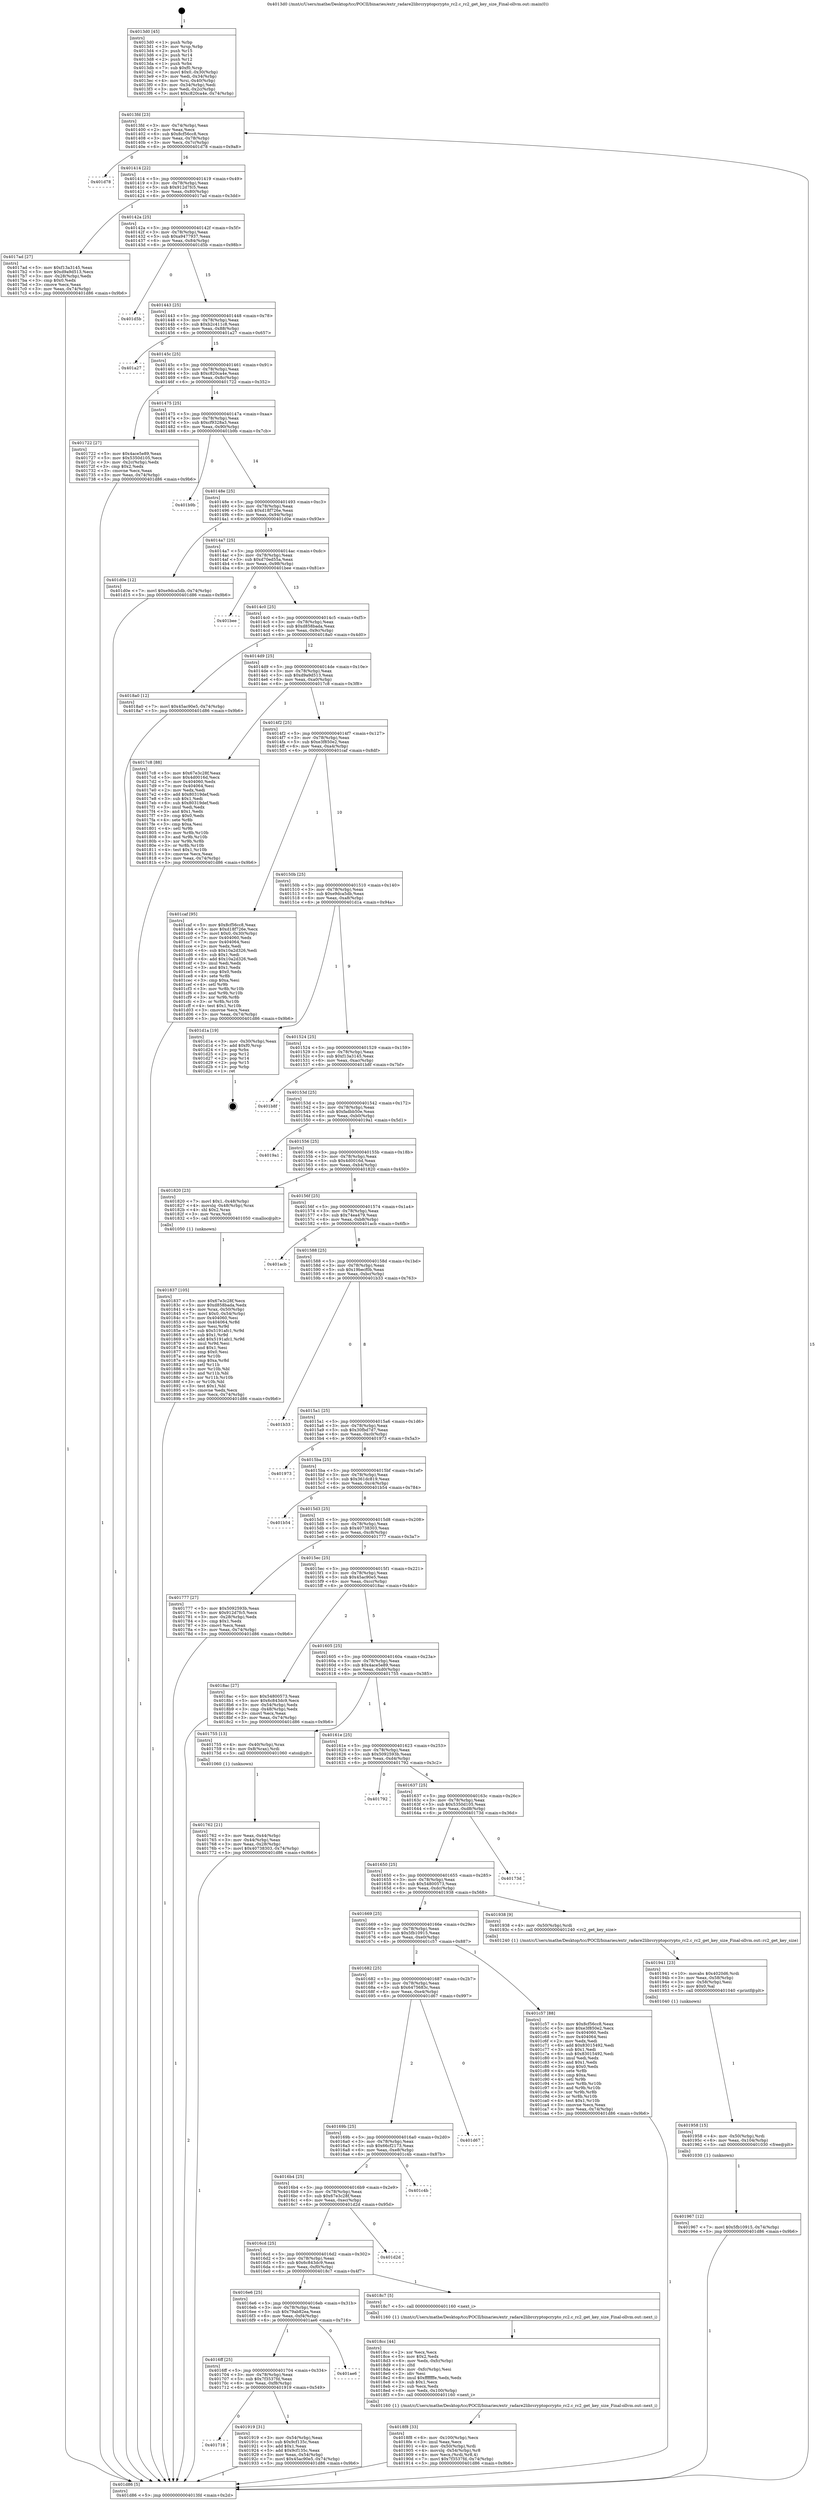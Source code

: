 digraph "0x4013d0" {
  label = "0x4013d0 (/mnt/c/Users/mathe/Desktop/tcc/POCII/binaries/extr_radare2librcryptopcrypto_rc2.c_rc2_get_key_size_Final-ollvm.out::main(0))"
  labelloc = "t"
  node[shape=record]

  Entry [label="",width=0.3,height=0.3,shape=circle,fillcolor=black,style=filled]
  "0x4013fd" [label="{
     0x4013fd [23]\l
     | [instrs]\l
     &nbsp;&nbsp;0x4013fd \<+3\>: mov -0x74(%rbp),%eax\l
     &nbsp;&nbsp;0x401400 \<+2\>: mov %eax,%ecx\l
     &nbsp;&nbsp;0x401402 \<+6\>: sub $0x8cf56cc8,%ecx\l
     &nbsp;&nbsp;0x401408 \<+3\>: mov %eax,-0x78(%rbp)\l
     &nbsp;&nbsp;0x40140b \<+3\>: mov %ecx,-0x7c(%rbp)\l
     &nbsp;&nbsp;0x40140e \<+6\>: je 0000000000401d78 \<main+0x9a8\>\l
  }"]
  "0x401d78" [label="{
     0x401d78\l
  }", style=dashed]
  "0x401414" [label="{
     0x401414 [22]\l
     | [instrs]\l
     &nbsp;&nbsp;0x401414 \<+5\>: jmp 0000000000401419 \<main+0x49\>\l
     &nbsp;&nbsp;0x401419 \<+3\>: mov -0x78(%rbp),%eax\l
     &nbsp;&nbsp;0x40141c \<+5\>: sub $0x912d7fc5,%eax\l
     &nbsp;&nbsp;0x401421 \<+3\>: mov %eax,-0x80(%rbp)\l
     &nbsp;&nbsp;0x401424 \<+6\>: je 00000000004017ad \<main+0x3dd\>\l
  }"]
  Exit [label="",width=0.3,height=0.3,shape=circle,fillcolor=black,style=filled,peripheries=2]
  "0x4017ad" [label="{
     0x4017ad [27]\l
     | [instrs]\l
     &nbsp;&nbsp;0x4017ad \<+5\>: mov $0xf13a3145,%eax\l
     &nbsp;&nbsp;0x4017b2 \<+5\>: mov $0xd9a9d513,%ecx\l
     &nbsp;&nbsp;0x4017b7 \<+3\>: mov -0x28(%rbp),%edx\l
     &nbsp;&nbsp;0x4017ba \<+3\>: cmp $0x0,%edx\l
     &nbsp;&nbsp;0x4017bd \<+3\>: cmove %ecx,%eax\l
     &nbsp;&nbsp;0x4017c0 \<+3\>: mov %eax,-0x74(%rbp)\l
     &nbsp;&nbsp;0x4017c3 \<+5\>: jmp 0000000000401d86 \<main+0x9b6\>\l
  }"]
  "0x40142a" [label="{
     0x40142a [25]\l
     | [instrs]\l
     &nbsp;&nbsp;0x40142a \<+5\>: jmp 000000000040142f \<main+0x5f\>\l
     &nbsp;&nbsp;0x40142f \<+3\>: mov -0x78(%rbp),%eax\l
     &nbsp;&nbsp;0x401432 \<+5\>: sub $0xa9477937,%eax\l
     &nbsp;&nbsp;0x401437 \<+6\>: mov %eax,-0x84(%rbp)\l
     &nbsp;&nbsp;0x40143d \<+6\>: je 0000000000401d5b \<main+0x98b\>\l
  }"]
  "0x401967" [label="{
     0x401967 [12]\l
     | [instrs]\l
     &nbsp;&nbsp;0x401967 \<+7\>: movl $0x5fb10915,-0x74(%rbp)\l
     &nbsp;&nbsp;0x40196e \<+5\>: jmp 0000000000401d86 \<main+0x9b6\>\l
  }"]
  "0x401d5b" [label="{
     0x401d5b\l
  }", style=dashed]
  "0x401443" [label="{
     0x401443 [25]\l
     | [instrs]\l
     &nbsp;&nbsp;0x401443 \<+5\>: jmp 0000000000401448 \<main+0x78\>\l
     &nbsp;&nbsp;0x401448 \<+3\>: mov -0x78(%rbp),%eax\l
     &nbsp;&nbsp;0x40144b \<+5\>: sub $0xb2c411c8,%eax\l
     &nbsp;&nbsp;0x401450 \<+6\>: mov %eax,-0x88(%rbp)\l
     &nbsp;&nbsp;0x401456 \<+6\>: je 0000000000401a27 \<main+0x657\>\l
  }"]
  "0x401958" [label="{
     0x401958 [15]\l
     | [instrs]\l
     &nbsp;&nbsp;0x401958 \<+4\>: mov -0x50(%rbp),%rdi\l
     &nbsp;&nbsp;0x40195c \<+6\>: mov %eax,-0x104(%rbp)\l
     &nbsp;&nbsp;0x401962 \<+5\>: call 0000000000401030 \<free@plt\>\l
     | [calls]\l
     &nbsp;&nbsp;0x401030 \{1\} (unknown)\l
  }"]
  "0x401a27" [label="{
     0x401a27\l
  }", style=dashed]
  "0x40145c" [label="{
     0x40145c [25]\l
     | [instrs]\l
     &nbsp;&nbsp;0x40145c \<+5\>: jmp 0000000000401461 \<main+0x91\>\l
     &nbsp;&nbsp;0x401461 \<+3\>: mov -0x78(%rbp),%eax\l
     &nbsp;&nbsp;0x401464 \<+5\>: sub $0xc820ca4e,%eax\l
     &nbsp;&nbsp;0x401469 \<+6\>: mov %eax,-0x8c(%rbp)\l
     &nbsp;&nbsp;0x40146f \<+6\>: je 0000000000401722 \<main+0x352\>\l
  }"]
  "0x401941" [label="{
     0x401941 [23]\l
     | [instrs]\l
     &nbsp;&nbsp;0x401941 \<+10\>: movabs $0x4020d6,%rdi\l
     &nbsp;&nbsp;0x40194b \<+3\>: mov %eax,-0x58(%rbp)\l
     &nbsp;&nbsp;0x40194e \<+3\>: mov -0x58(%rbp),%esi\l
     &nbsp;&nbsp;0x401951 \<+2\>: mov $0x0,%al\l
     &nbsp;&nbsp;0x401953 \<+5\>: call 0000000000401040 \<printf@plt\>\l
     | [calls]\l
     &nbsp;&nbsp;0x401040 \{1\} (unknown)\l
  }"]
  "0x401722" [label="{
     0x401722 [27]\l
     | [instrs]\l
     &nbsp;&nbsp;0x401722 \<+5\>: mov $0x4ace5e89,%eax\l
     &nbsp;&nbsp;0x401727 \<+5\>: mov $0x5350d105,%ecx\l
     &nbsp;&nbsp;0x40172c \<+3\>: mov -0x2c(%rbp),%edx\l
     &nbsp;&nbsp;0x40172f \<+3\>: cmp $0x2,%edx\l
     &nbsp;&nbsp;0x401732 \<+3\>: cmovne %ecx,%eax\l
     &nbsp;&nbsp;0x401735 \<+3\>: mov %eax,-0x74(%rbp)\l
     &nbsp;&nbsp;0x401738 \<+5\>: jmp 0000000000401d86 \<main+0x9b6\>\l
  }"]
  "0x401475" [label="{
     0x401475 [25]\l
     | [instrs]\l
     &nbsp;&nbsp;0x401475 \<+5\>: jmp 000000000040147a \<main+0xaa\>\l
     &nbsp;&nbsp;0x40147a \<+3\>: mov -0x78(%rbp),%eax\l
     &nbsp;&nbsp;0x40147d \<+5\>: sub $0xcf9328a3,%eax\l
     &nbsp;&nbsp;0x401482 \<+6\>: mov %eax,-0x90(%rbp)\l
     &nbsp;&nbsp;0x401488 \<+6\>: je 0000000000401b9b \<main+0x7cb\>\l
  }"]
  "0x401d86" [label="{
     0x401d86 [5]\l
     | [instrs]\l
     &nbsp;&nbsp;0x401d86 \<+5\>: jmp 00000000004013fd \<main+0x2d\>\l
  }"]
  "0x4013d0" [label="{
     0x4013d0 [45]\l
     | [instrs]\l
     &nbsp;&nbsp;0x4013d0 \<+1\>: push %rbp\l
     &nbsp;&nbsp;0x4013d1 \<+3\>: mov %rsp,%rbp\l
     &nbsp;&nbsp;0x4013d4 \<+2\>: push %r15\l
     &nbsp;&nbsp;0x4013d6 \<+2\>: push %r14\l
     &nbsp;&nbsp;0x4013d8 \<+2\>: push %r12\l
     &nbsp;&nbsp;0x4013da \<+1\>: push %rbx\l
     &nbsp;&nbsp;0x4013db \<+7\>: sub $0xf0,%rsp\l
     &nbsp;&nbsp;0x4013e2 \<+7\>: movl $0x0,-0x30(%rbp)\l
     &nbsp;&nbsp;0x4013e9 \<+3\>: mov %edi,-0x34(%rbp)\l
     &nbsp;&nbsp;0x4013ec \<+4\>: mov %rsi,-0x40(%rbp)\l
     &nbsp;&nbsp;0x4013f0 \<+3\>: mov -0x34(%rbp),%edi\l
     &nbsp;&nbsp;0x4013f3 \<+3\>: mov %edi,-0x2c(%rbp)\l
     &nbsp;&nbsp;0x4013f6 \<+7\>: movl $0xc820ca4e,-0x74(%rbp)\l
  }"]
  "0x401718" [label="{
     0x401718\l
  }", style=dashed]
  "0x401b9b" [label="{
     0x401b9b\l
  }", style=dashed]
  "0x40148e" [label="{
     0x40148e [25]\l
     | [instrs]\l
     &nbsp;&nbsp;0x40148e \<+5\>: jmp 0000000000401493 \<main+0xc3\>\l
     &nbsp;&nbsp;0x401493 \<+3\>: mov -0x78(%rbp),%eax\l
     &nbsp;&nbsp;0x401496 \<+5\>: sub $0xd18f726e,%eax\l
     &nbsp;&nbsp;0x40149b \<+6\>: mov %eax,-0x94(%rbp)\l
     &nbsp;&nbsp;0x4014a1 \<+6\>: je 0000000000401d0e \<main+0x93e\>\l
  }"]
  "0x401919" [label="{
     0x401919 [31]\l
     | [instrs]\l
     &nbsp;&nbsp;0x401919 \<+3\>: mov -0x54(%rbp),%eax\l
     &nbsp;&nbsp;0x40191c \<+5\>: sub $0x9cf135c,%eax\l
     &nbsp;&nbsp;0x401921 \<+3\>: add $0x1,%eax\l
     &nbsp;&nbsp;0x401924 \<+5\>: add $0x9cf135c,%eax\l
     &nbsp;&nbsp;0x401929 \<+3\>: mov %eax,-0x54(%rbp)\l
     &nbsp;&nbsp;0x40192c \<+7\>: movl $0x45ac90e5,-0x74(%rbp)\l
     &nbsp;&nbsp;0x401933 \<+5\>: jmp 0000000000401d86 \<main+0x9b6\>\l
  }"]
  "0x401d0e" [label="{
     0x401d0e [12]\l
     | [instrs]\l
     &nbsp;&nbsp;0x401d0e \<+7\>: movl $0xe9dca5db,-0x74(%rbp)\l
     &nbsp;&nbsp;0x401d15 \<+5\>: jmp 0000000000401d86 \<main+0x9b6\>\l
  }"]
  "0x4014a7" [label="{
     0x4014a7 [25]\l
     | [instrs]\l
     &nbsp;&nbsp;0x4014a7 \<+5\>: jmp 00000000004014ac \<main+0xdc\>\l
     &nbsp;&nbsp;0x4014ac \<+3\>: mov -0x78(%rbp),%eax\l
     &nbsp;&nbsp;0x4014af \<+5\>: sub $0xd70ed55a,%eax\l
     &nbsp;&nbsp;0x4014b4 \<+6\>: mov %eax,-0x98(%rbp)\l
     &nbsp;&nbsp;0x4014ba \<+6\>: je 0000000000401bee \<main+0x81e\>\l
  }"]
  "0x4016ff" [label="{
     0x4016ff [25]\l
     | [instrs]\l
     &nbsp;&nbsp;0x4016ff \<+5\>: jmp 0000000000401704 \<main+0x334\>\l
     &nbsp;&nbsp;0x401704 \<+3\>: mov -0x78(%rbp),%eax\l
     &nbsp;&nbsp;0x401707 \<+5\>: sub $0x7f3537fd,%eax\l
     &nbsp;&nbsp;0x40170c \<+6\>: mov %eax,-0xf8(%rbp)\l
     &nbsp;&nbsp;0x401712 \<+6\>: je 0000000000401919 \<main+0x549\>\l
  }"]
  "0x401bee" [label="{
     0x401bee\l
  }", style=dashed]
  "0x4014c0" [label="{
     0x4014c0 [25]\l
     | [instrs]\l
     &nbsp;&nbsp;0x4014c0 \<+5\>: jmp 00000000004014c5 \<main+0xf5\>\l
     &nbsp;&nbsp;0x4014c5 \<+3\>: mov -0x78(%rbp),%eax\l
     &nbsp;&nbsp;0x4014c8 \<+5\>: sub $0xd858bada,%eax\l
     &nbsp;&nbsp;0x4014cd \<+6\>: mov %eax,-0x9c(%rbp)\l
     &nbsp;&nbsp;0x4014d3 \<+6\>: je 00000000004018a0 \<main+0x4d0\>\l
  }"]
  "0x401ae6" [label="{
     0x401ae6\l
  }", style=dashed]
  "0x4018a0" [label="{
     0x4018a0 [12]\l
     | [instrs]\l
     &nbsp;&nbsp;0x4018a0 \<+7\>: movl $0x45ac90e5,-0x74(%rbp)\l
     &nbsp;&nbsp;0x4018a7 \<+5\>: jmp 0000000000401d86 \<main+0x9b6\>\l
  }"]
  "0x4014d9" [label="{
     0x4014d9 [25]\l
     | [instrs]\l
     &nbsp;&nbsp;0x4014d9 \<+5\>: jmp 00000000004014de \<main+0x10e\>\l
     &nbsp;&nbsp;0x4014de \<+3\>: mov -0x78(%rbp),%eax\l
     &nbsp;&nbsp;0x4014e1 \<+5\>: sub $0xd9a9d513,%eax\l
     &nbsp;&nbsp;0x4014e6 \<+6\>: mov %eax,-0xa0(%rbp)\l
     &nbsp;&nbsp;0x4014ec \<+6\>: je 00000000004017c8 \<main+0x3f8\>\l
  }"]
  "0x4018f8" [label="{
     0x4018f8 [33]\l
     | [instrs]\l
     &nbsp;&nbsp;0x4018f8 \<+6\>: mov -0x100(%rbp),%ecx\l
     &nbsp;&nbsp;0x4018fe \<+3\>: imul %eax,%ecx\l
     &nbsp;&nbsp;0x401901 \<+4\>: mov -0x50(%rbp),%rdi\l
     &nbsp;&nbsp;0x401905 \<+4\>: movslq -0x54(%rbp),%r8\l
     &nbsp;&nbsp;0x401909 \<+4\>: mov %ecx,(%rdi,%r8,4)\l
     &nbsp;&nbsp;0x40190d \<+7\>: movl $0x7f3537fd,-0x74(%rbp)\l
     &nbsp;&nbsp;0x401914 \<+5\>: jmp 0000000000401d86 \<main+0x9b6\>\l
  }"]
  "0x4017c8" [label="{
     0x4017c8 [88]\l
     | [instrs]\l
     &nbsp;&nbsp;0x4017c8 \<+5\>: mov $0x67e3c28f,%eax\l
     &nbsp;&nbsp;0x4017cd \<+5\>: mov $0x4d0016d,%ecx\l
     &nbsp;&nbsp;0x4017d2 \<+7\>: mov 0x404060,%edx\l
     &nbsp;&nbsp;0x4017d9 \<+7\>: mov 0x404064,%esi\l
     &nbsp;&nbsp;0x4017e0 \<+2\>: mov %edx,%edi\l
     &nbsp;&nbsp;0x4017e2 \<+6\>: add $0x80319def,%edi\l
     &nbsp;&nbsp;0x4017e8 \<+3\>: sub $0x1,%edi\l
     &nbsp;&nbsp;0x4017eb \<+6\>: sub $0x80319def,%edi\l
     &nbsp;&nbsp;0x4017f1 \<+3\>: imul %edi,%edx\l
     &nbsp;&nbsp;0x4017f4 \<+3\>: and $0x1,%edx\l
     &nbsp;&nbsp;0x4017f7 \<+3\>: cmp $0x0,%edx\l
     &nbsp;&nbsp;0x4017fa \<+4\>: sete %r8b\l
     &nbsp;&nbsp;0x4017fe \<+3\>: cmp $0xa,%esi\l
     &nbsp;&nbsp;0x401801 \<+4\>: setl %r9b\l
     &nbsp;&nbsp;0x401805 \<+3\>: mov %r8b,%r10b\l
     &nbsp;&nbsp;0x401808 \<+3\>: and %r9b,%r10b\l
     &nbsp;&nbsp;0x40180b \<+3\>: xor %r9b,%r8b\l
     &nbsp;&nbsp;0x40180e \<+3\>: or %r8b,%r10b\l
     &nbsp;&nbsp;0x401811 \<+4\>: test $0x1,%r10b\l
     &nbsp;&nbsp;0x401815 \<+3\>: cmovne %ecx,%eax\l
     &nbsp;&nbsp;0x401818 \<+3\>: mov %eax,-0x74(%rbp)\l
     &nbsp;&nbsp;0x40181b \<+5\>: jmp 0000000000401d86 \<main+0x9b6\>\l
  }"]
  "0x4014f2" [label="{
     0x4014f2 [25]\l
     | [instrs]\l
     &nbsp;&nbsp;0x4014f2 \<+5\>: jmp 00000000004014f7 \<main+0x127\>\l
     &nbsp;&nbsp;0x4014f7 \<+3\>: mov -0x78(%rbp),%eax\l
     &nbsp;&nbsp;0x4014fa \<+5\>: sub $0xe3f850e2,%eax\l
     &nbsp;&nbsp;0x4014ff \<+6\>: mov %eax,-0xa4(%rbp)\l
     &nbsp;&nbsp;0x401505 \<+6\>: je 0000000000401caf \<main+0x8df\>\l
  }"]
  "0x4018cc" [label="{
     0x4018cc [44]\l
     | [instrs]\l
     &nbsp;&nbsp;0x4018cc \<+2\>: xor %ecx,%ecx\l
     &nbsp;&nbsp;0x4018ce \<+5\>: mov $0x2,%edx\l
     &nbsp;&nbsp;0x4018d3 \<+6\>: mov %edx,-0xfc(%rbp)\l
     &nbsp;&nbsp;0x4018d9 \<+1\>: cltd\l
     &nbsp;&nbsp;0x4018da \<+6\>: mov -0xfc(%rbp),%esi\l
     &nbsp;&nbsp;0x4018e0 \<+2\>: idiv %esi\l
     &nbsp;&nbsp;0x4018e2 \<+6\>: imul $0xfffffffe,%edx,%edx\l
     &nbsp;&nbsp;0x4018e8 \<+3\>: sub $0x1,%ecx\l
     &nbsp;&nbsp;0x4018eb \<+2\>: sub %ecx,%edx\l
     &nbsp;&nbsp;0x4018ed \<+6\>: mov %edx,-0x100(%rbp)\l
     &nbsp;&nbsp;0x4018f3 \<+5\>: call 0000000000401160 \<next_i\>\l
     | [calls]\l
     &nbsp;&nbsp;0x401160 \{1\} (/mnt/c/Users/mathe/Desktop/tcc/POCII/binaries/extr_radare2librcryptopcrypto_rc2.c_rc2_get_key_size_Final-ollvm.out::next_i)\l
  }"]
  "0x401caf" [label="{
     0x401caf [95]\l
     | [instrs]\l
     &nbsp;&nbsp;0x401caf \<+5\>: mov $0x8cf56cc8,%eax\l
     &nbsp;&nbsp;0x401cb4 \<+5\>: mov $0xd18f726e,%ecx\l
     &nbsp;&nbsp;0x401cb9 \<+7\>: movl $0x0,-0x30(%rbp)\l
     &nbsp;&nbsp;0x401cc0 \<+7\>: mov 0x404060,%edx\l
     &nbsp;&nbsp;0x401cc7 \<+7\>: mov 0x404064,%esi\l
     &nbsp;&nbsp;0x401cce \<+2\>: mov %edx,%edi\l
     &nbsp;&nbsp;0x401cd0 \<+6\>: sub $0x10a2d326,%edi\l
     &nbsp;&nbsp;0x401cd6 \<+3\>: sub $0x1,%edi\l
     &nbsp;&nbsp;0x401cd9 \<+6\>: add $0x10a2d326,%edi\l
     &nbsp;&nbsp;0x401cdf \<+3\>: imul %edi,%edx\l
     &nbsp;&nbsp;0x401ce2 \<+3\>: and $0x1,%edx\l
     &nbsp;&nbsp;0x401ce5 \<+3\>: cmp $0x0,%edx\l
     &nbsp;&nbsp;0x401ce8 \<+4\>: sete %r8b\l
     &nbsp;&nbsp;0x401cec \<+3\>: cmp $0xa,%esi\l
     &nbsp;&nbsp;0x401cef \<+4\>: setl %r9b\l
     &nbsp;&nbsp;0x401cf3 \<+3\>: mov %r8b,%r10b\l
     &nbsp;&nbsp;0x401cf6 \<+3\>: and %r9b,%r10b\l
     &nbsp;&nbsp;0x401cf9 \<+3\>: xor %r9b,%r8b\l
     &nbsp;&nbsp;0x401cfc \<+3\>: or %r8b,%r10b\l
     &nbsp;&nbsp;0x401cff \<+4\>: test $0x1,%r10b\l
     &nbsp;&nbsp;0x401d03 \<+3\>: cmovne %ecx,%eax\l
     &nbsp;&nbsp;0x401d06 \<+3\>: mov %eax,-0x74(%rbp)\l
     &nbsp;&nbsp;0x401d09 \<+5\>: jmp 0000000000401d86 \<main+0x9b6\>\l
  }"]
  "0x40150b" [label="{
     0x40150b [25]\l
     | [instrs]\l
     &nbsp;&nbsp;0x40150b \<+5\>: jmp 0000000000401510 \<main+0x140\>\l
     &nbsp;&nbsp;0x401510 \<+3\>: mov -0x78(%rbp),%eax\l
     &nbsp;&nbsp;0x401513 \<+5\>: sub $0xe9dca5db,%eax\l
     &nbsp;&nbsp;0x401518 \<+6\>: mov %eax,-0xa8(%rbp)\l
     &nbsp;&nbsp;0x40151e \<+6\>: je 0000000000401d1a \<main+0x94a\>\l
  }"]
  "0x4016e6" [label="{
     0x4016e6 [25]\l
     | [instrs]\l
     &nbsp;&nbsp;0x4016e6 \<+5\>: jmp 00000000004016eb \<main+0x31b\>\l
     &nbsp;&nbsp;0x4016eb \<+3\>: mov -0x78(%rbp),%eax\l
     &nbsp;&nbsp;0x4016ee \<+5\>: sub $0x79ab82ea,%eax\l
     &nbsp;&nbsp;0x4016f3 \<+6\>: mov %eax,-0xf4(%rbp)\l
     &nbsp;&nbsp;0x4016f9 \<+6\>: je 0000000000401ae6 \<main+0x716\>\l
  }"]
  "0x401d1a" [label="{
     0x401d1a [19]\l
     | [instrs]\l
     &nbsp;&nbsp;0x401d1a \<+3\>: mov -0x30(%rbp),%eax\l
     &nbsp;&nbsp;0x401d1d \<+7\>: add $0xf0,%rsp\l
     &nbsp;&nbsp;0x401d24 \<+1\>: pop %rbx\l
     &nbsp;&nbsp;0x401d25 \<+2\>: pop %r12\l
     &nbsp;&nbsp;0x401d27 \<+2\>: pop %r14\l
     &nbsp;&nbsp;0x401d29 \<+2\>: pop %r15\l
     &nbsp;&nbsp;0x401d2b \<+1\>: pop %rbp\l
     &nbsp;&nbsp;0x401d2c \<+1\>: ret\l
  }"]
  "0x401524" [label="{
     0x401524 [25]\l
     | [instrs]\l
     &nbsp;&nbsp;0x401524 \<+5\>: jmp 0000000000401529 \<main+0x159\>\l
     &nbsp;&nbsp;0x401529 \<+3\>: mov -0x78(%rbp),%eax\l
     &nbsp;&nbsp;0x40152c \<+5\>: sub $0xf13a3145,%eax\l
     &nbsp;&nbsp;0x401531 \<+6\>: mov %eax,-0xac(%rbp)\l
     &nbsp;&nbsp;0x401537 \<+6\>: je 0000000000401b8f \<main+0x7bf\>\l
  }"]
  "0x4018c7" [label="{
     0x4018c7 [5]\l
     | [instrs]\l
     &nbsp;&nbsp;0x4018c7 \<+5\>: call 0000000000401160 \<next_i\>\l
     | [calls]\l
     &nbsp;&nbsp;0x401160 \{1\} (/mnt/c/Users/mathe/Desktop/tcc/POCII/binaries/extr_radare2librcryptopcrypto_rc2.c_rc2_get_key_size_Final-ollvm.out::next_i)\l
  }"]
  "0x401b8f" [label="{
     0x401b8f\l
  }", style=dashed]
  "0x40153d" [label="{
     0x40153d [25]\l
     | [instrs]\l
     &nbsp;&nbsp;0x40153d \<+5\>: jmp 0000000000401542 \<main+0x172\>\l
     &nbsp;&nbsp;0x401542 \<+3\>: mov -0x78(%rbp),%eax\l
     &nbsp;&nbsp;0x401545 \<+5\>: sub $0xfadbb50e,%eax\l
     &nbsp;&nbsp;0x40154a \<+6\>: mov %eax,-0xb0(%rbp)\l
     &nbsp;&nbsp;0x401550 \<+6\>: je 00000000004019a1 \<main+0x5d1\>\l
  }"]
  "0x4016cd" [label="{
     0x4016cd [25]\l
     | [instrs]\l
     &nbsp;&nbsp;0x4016cd \<+5\>: jmp 00000000004016d2 \<main+0x302\>\l
     &nbsp;&nbsp;0x4016d2 \<+3\>: mov -0x78(%rbp),%eax\l
     &nbsp;&nbsp;0x4016d5 \<+5\>: sub $0x6c843dc9,%eax\l
     &nbsp;&nbsp;0x4016da \<+6\>: mov %eax,-0xf0(%rbp)\l
     &nbsp;&nbsp;0x4016e0 \<+6\>: je 00000000004018c7 \<main+0x4f7\>\l
  }"]
  "0x4019a1" [label="{
     0x4019a1\l
  }", style=dashed]
  "0x401556" [label="{
     0x401556 [25]\l
     | [instrs]\l
     &nbsp;&nbsp;0x401556 \<+5\>: jmp 000000000040155b \<main+0x18b\>\l
     &nbsp;&nbsp;0x40155b \<+3\>: mov -0x78(%rbp),%eax\l
     &nbsp;&nbsp;0x40155e \<+5\>: sub $0x4d0016d,%eax\l
     &nbsp;&nbsp;0x401563 \<+6\>: mov %eax,-0xb4(%rbp)\l
     &nbsp;&nbsp;0x401569 \<+6\>: je 0000000000401820 \<main+0x450\>\l
  }"]
  "0x401d2d" [label="{
     0x401d2d\l
  }", style=dashed]
  "0x401820" [label="{
     0x401820 [23]\l
     | [instrs]\l
     &nbsp;&nbsp;0x401820 \<+7\>: movl $0x1,-0x48(%rbp)\l
     &nbsp;&nbsp;0x401827 \<+4\>: movslq -0x48(%rbp),%rax\l
     &nbsp;&nbsp;0x40182b \<+4\>: shl $0x2,%rax\l
     &nbsp;&nbsp;0x40182f \<+3\>: mov %rax,%rdi\l
     &nbsp;&nbsp;0x401832 \<+5\>: call 0000000000401050 \<malloc@plt\>\l
     | [calls]\l
     &nbsp;&nbsp;0x401050 \{1\} (unknown)\l
  }"]
  "0x40156f" [label="{
     0x40156f [25]\l
     | [instrs]\l
     &nbsp;&nbsp;0x40156f \<+5\>: jmp 0000000000401574 \<main+0x1a4\>\l
     &nbsp;&nbsp;0x401574 \<+3\>: mov -0x78(%rbp),%eax\l
     &nbsp;&nbsp;0x401577 \<+5\>: sub $0x74ea479,%eax\l
     &nbsp;&nbsp;0x40157c \<+6\>: mov %eax,-0xb8(%rbp)\l
     &nbsp;&nbsp;0x401582 \<+6\>: je 0000000000401acb \<main+0x6fb\>\l
  }"]
  "0x4016b4" [label="{
     0x4016b4 [25]\l
     | [instrs]\l
     &nbsp;&nbsp;0x4016b4 \<+5\>: jmp 00000000004016b9 \<main+0x2e9\>\l
     &nbsp;&nbsp;0x4016b9 \<+3\>: mov -0x78(%rbp),%eax\l
     &nbsp;&nbsp;0x4016bc \<+5\>: sub $0x67e3c28f,%eax\l
     &nbsp;&nbsp;0x4016c1 \<+6\>: mov %eax,-0xec(%rbp)\l
     &nbsp;&nbsp;0x4016c7 \<+6\>: je 0000000000401d2d \<main+0x95d\>\l
  }"]
  "0x401acb" [label="{
     0x401acb\l
  }", style=dashed]
  "0x401588" [label="{
     0x401588 [25]\l
     | [instrs]\l
     &nbsp;&nbsp;0x401588 \<+5\>: jmp 000000000040158d \<main+0x1bd\>\l
     &nbsp;&nbsp;0x40158d \<+3\>: mov -0x78(%rbp),%eax\l
     &nbsp;&nbsp;0x401590 \<+5\>: sub $0x19becf0b,%eax\l
     &nbsp;&nbsp;0x401595 \<+6\>: mov %eax,-0xbc(%rbp)\l
     &nbsp;&nbsp;0x40159b \<+6\>: je 0000000000401b33 \<main+0x763\>\l
  }"]
  "0x401c4b" [label="{
     0x401c4b\l
  }", style=dashed]
  "0x401b33" [label="{
     0x401b33\l
  }", style=dashed]
  "0x4015a1" [label="{
     0x4015a1 [25]\l
     | [instrs]\l
     &nbsp;&nbsp;0x4015a1 \<+5\>: jmp 00000000004015a6 \<main+0x1d6\>\l
     &nbsp;&nbsp;0x4015a6 \<+3\>: mov -0x78(%rbp),%eax\l
     &nbsp;&nbsp;0x4015a9 \<+5\>: sub $0x30fbd7d7,%eax\l
     &nbsp;&nbsp;0x4015ae \<+6\>: mov %eax,-0xc0(%rbp)\l
     &nbsp;&nbsp;0x4015b4 \<+6\>: je 0000000000401973 \<main+0x5a3\>\l
  }"]
  "0x40169b" [label="{
     0x40169b [25]\l
     | [instrs]\l
     &nbsp;&nbsp;0x40169b \<+5\>: jmp 00000000004016a0 \<main+0x2d0\>\l
     &nbsp;&nbsp;0x4016a0 \<+3\>: mov -0x78(%rbp),%eax\l
     &nbsp;&nbsp;0x4016a3 \<+5\>: sub $0x66cf2173,%eax\l
     &nbsp;&nbsp;0x4016a8 \<+6\>: mov %eax,-0xe8(%rbp)\l
     &nbsp;&nbsp;0x4016ae \<+6\>: je 0000000000401c4b \<main+0x87b\>\l
  }"]
  "0x401973" [label="{
     0x401973\l
  }", style=dashed]
  "0x4015ba" [label="{
     0x4015ba [25]\l
     | [instrs]\l
     &nbsp;&nbsp;0x4015ba \<+5\>: jmp 00000000004015bf \<main+0x1ef\>\l
     &nbsp;&nbsp;0x4015bf \<+3\>: mov -0x78(%rbp),%eax\l
     &nbsp;&nbsp;0x4015c2 \<+5\>: sub $0x361dc819,%eax\l
     &nbsp;&nbsp;0x4015c7 \<+6\>: mov %eax,-0xc4(%rbp)\l
     &nbsp;&nbsp;0x4015cd \<+6\>: je 0000000000401b54 \<main+0x784\>\l
  }"]
  "0x401d67" [label="{
     0x401d67\l
  }", style=dashed]
  "0x401b54" [label="{
     0x401b54\l
  }", style=dashed]
  "0x4015d3" [label="{
     0x4015d3 [25]\l
     | [instrs]\l
     &nbsp;&nbsp;0x4015d3 \<+5\>: jmp 00000000004015d8 \<main+0x208\>\l
     &nbsp;&nbsp;0x4015d8 \<+3\>: mov -0x78(%rbp),%eax\l
     &nbsp;&nbsp;0x4015db \<+5\>: sub $0x40738303,%eax\l
     &nbsp;&nbsp;0x4015e0 \<+6\>: mov %eax,-0xc8(%rbp)\l
     &nbsp;&nbsp;0x4015e6 \<+6\>: je 0000000000401777 \<main+0x3a7\>\l
  }"]
  "0x401682" [label="{
     0x401682 [25]\l
     | [instrs]\l
     &nbsp;&nbsp;0x401682 \<+5\>: jmp 0000000000401687 \<main+0x2b7\>\l
     &nbsp;&nbsp;0x401687 \<+3\>: mov -0x78(%rbp),%eax\l
     &nbsp;&nbsp;0x40168a \<+5\>: sub $0x6475683c,%eax\l
     &nbsp;&nbsp;0x40168f \<+6\>: mov %eax,-0xe4(%rbp)\l
     &nbsp;&nbsp;0x401695 \<+6\>: je 0000000000401d67 \<main+0x997\>\l
  }"]
  "0x401777" [label="{
     0x401777 [27]\l
     | [instrs]\l
     &nbsp;&nbsp;0x401777 \<+5\>: mov $0x5092593b,%eax\l
     &nbsp;&nbsp;0x40177c \<+5\>: mov $0x912d7fc5,%ecx\l
     &nbsp;&nbsp;0x401781 \<+3\>: mov -0x28(%rbp),%edx\l
     &nbsp;&nbsp;0x401784 \<+3\>: cmp $0x1,%edx\l
     &nbsp;&nbsp;0x401787 \<+3\>: cmovl %ecx,%eax\l
     &nbsp;&nbsp;0x40178a \<+3\>: mov %eax,-0x74(%rbp)\l
     &nbsp;&nbsp;0x40178d \<+5\>: jmp 0000000000401d86 \<main+0x9b6\>\l
  }"]
  "0x4015ec" [label="{
     0x4015ec [25]\l
     | [instrs]\l
     &nbsp;&nbsp;0x4015ec \<+5\>: jmp 00000000004015f1 \<main+0x221\>\l
     &nbsp;&nbsp;0x4015f1 \<+3\>: mov -0x78(%rbp),%eax\l
     &nbsp;&nbsp;0x4015f4 \<+5\>: sub $0x45ac90e5,%eax\l
     &nbsp;&nbsp;0x4015f9 \<+6\>: mov %eax,-0xcc(%rbp)\l
     &nbsp;&nbsp;0x4015ff \<+6\>: je 00000000004018ac \<main+0x4dc\>\l
  }"]
  "0x401c57" [label="{
     0x401c57 [88]\l
     | [instrs]\l
     &nbsp;&nbsp;0x401c57 \<+5\>: mov $0x8cf56cc8,%eax\l
     &nbsp;&nbsp;0x401c5c \<+5\>: mov $0xe3f850e2,%ecx\l
     &nbsp;&nbsp;0x401c61 \<+7\>: mov 0x404060,%edx\l
     &nbsp;&nbsp;0x401c68 \<+7\>: mov 0x404064,%esi\l
     &nbsp;&nbsp;0x401c6f \<+2\>: mov %edx,%edi\l
     &nbsp;&nbsp;0x401c71 \<+6\>: add $0x83015492,%edi\l
     &nbsp;&nbsp;0x401c77 \<+3\>: sub $0x1,%edi\l
     &nbsp;&nbsp;0x401c7a \<+6\>: sub $0x83015492,%edi\l
     &nbsp;&nbsp;0x401c80 \<+3\>: imul %edi,%edx\l
     &nbsp;&nbsp;0x401c83 \<+3\>: and $0x1,%edx\l
     &nbsp;&nbsp;0x401c86 \<+3\>: cmp $0x0,%edx\l
     &nbsp;&nbsp;0x401c89 \<+4\>: sete %r8b\l
     &nbsp;&nbsp;0x401c8d \<+3\>: cmp $0xa,%esi\l
     &nbsp;&nbsp;0x401c90 \<+4\>: setl %r9b\l
     &nbsp;&nbsp;0x401c94 \<+3\>: mov %r8b,%r10b\l
     &nbsp;&nbsp;0x401c97 \<+3\>: and %r9b,%r10b\l
     &nbsp;&nbsp;0x401c9a \<+3\>: xor %r9b,%r8b\l
     &nbsp;&nbsp;0x401c9d \<+3\>: or %r8b,%r10b\l
     &nbsp;&nbsp;0x401ca0 \<+4\>: test $0x1,%r10b\l
     &nbsp;&nbsp;0x401ca4 \<+3\>: cmovne %ecx,%eax\l
     &nbsp;&nbsp;0x401ca7 \<+3\>: mov %eax,-0x74(%rbp)\l
     &nbsp;&nbsp;0x401caa \<+5\>: jmp 0000000000401d86 \<main+0x9b6\>\l
  }"]
  "0x4018ac" [label="{
     0x4018ac [27]\l
     | [instrs]\l
     &nbsp;&nbsp;0x4018ac \<+5\>: mov $0x54800573,%eax\l
     &nbsp;&nbsp;0x4018b1 \<+5\>: mov $0x6c843dc9,%ecx\l
     &nbsp;&nbsp;0x4018b6 \<+3\>: mov -0x54(%rbp),%edx\l
     &nbsp;&nbsp;0x4018b9 \<+3\>: cmp -0x48(%rbp),%edx\l
     &nbsp;&nbsp;0x4018bc \<+3\>: cmovl %ecx,%eax\l
     &nbsp;&nbsp;0x4018bf \<+3\>: mov %eax,-0x74(%rbp)\l
     &nbsp;&nbsp;0x4018c2 \<+5\>: jmp 0000000000401d86 \<main+0x9b6\>\l
  }"]
  "0x401605" [label="{
     0x401605 [25]\l
     | [instrs]\l
     &nbsp;&nbsp;0x401605 \<+5\>: jmp 000000000040160a \<main+0x23a\>\l
     &nbsp;&nbsp;0x40160a \<+3\>: mov -0x78(%rbp),%eax\l
     &nbsp;&nbsp;0x40160d \<+5\>: sub $0x4ace5e89,%eax\l
     &nbsp;&nbsp;0x401612 \<+6\>: mov %eax,-0xd0(%rbp)\l
     &nbsp;&nbsp;0x401618 \<+6\>: je 0000000000401755 \<main+0x385\>\l
  }"]
  "0x401669" [label="{
     0x401669 [25]\l
     | [instrs]\l
     &nbsp;&nbsp;0x401669 \<+5\>: jmp 000000000040166e \<main+0x29e\>\l
     &nbsp;&nbsp;0x40166e \<+3\>: mov -0x78(%rbp),%eax\l
     &nbsp;&nbsp;0x401671 \<+5\>: sub $0x5fb10915,%eax\l
     &nbsp;&nbsp;0x401676 \<+6\>: mov %eax,-0xe0(%rbp)\l
     &nbsp;&nbsp;0x40167c \<+6\>: je 0000000000401c57 \<main+0x887\>\l
  }"]
  "0x401755" [label="{
     0x401755 [13]\l
     | [instrs]\l
     &nbsp;&nbsp;0x401755 \<+4\>: mov -0x40(%rbp),%rax\l
     &nbsp;&nbsp;0x401759 \<+4\>: mov 0x8(%rax),%rdi\l
     &nbsp;&nbsp;0x40175d \<+5\>: call 0000000000401060 \<atoi@plt\>\l
     | [calls]\l
     &nbsp;&nbsp;0x401060 \{1\} (unknown)\l
  }"]
  "0x40161e" [label="{
     0x40161e [25]\l
     | [instrs]\l
     &nbsp;&nbsp;0x40161e \<+5\>: jmp 0000000000401623 \<main+0x253\>\l
     &nbsp;&nbsp;0x401623 \<+3\>: mov -0x78(%rbp),%eax\l
     &nbsp;&nbsp;0x401626 \<+5\>: sub $0x5092593b,%eax\l
     &nbsp;&nbsp;0x40162b \<+6\>: mov %eax,-0xd4(%rbp)\l
     &nbsp;&nbsp;0x401631 \<+6\>: je 0000000000401792 \<main+0x3c2\>\l
  }"]
  "0x401762" [label="{
     0x401762 [21]\l
     | [instrs]\l
     &nbsp;&nbsp;0x401762 \<+3\>: mov %eax,-0x44(%rbp)\l
     &nbsp;&nbsp;0x401765 \<+3\>: mov -0x44(%rbp),%eax\l
     &nbsp;&nbsp;0x401768 \<+3\>: mov %eax,-0x28(%rbp)\l
     &nbsp;&nbsp;0x40176b \<+7\>: movl $0x40738303,-0x74(%rbp)\l
     &nbsp;&nbsp;0x401772 \<+5\>: jmp 0000000000401d86 \<main+0x9b6\>\l
  }"]
  "0x401837" [label="{
     0x401837 [105]\l
     | [instrs]\l
     &nbsp;&nbsp;0x401837 \<+5\>: mov $0x67e3c28f,%ecx\l
     &nbsp;&nbsp;0x40183c \<+5\>: mov $0xd858bada,%edx\l
     &nbsp;&nbsp;0x401841 \<+4\>: mov %rax,-0x50(%rbp)\l
     &nbsp;&nbsp;0x401845 \<+7\>: movl $0x0,-0x54(%rbp)\l
     &nbsp;&nbsp;0x40184c \<+7\>: mov 0x404060,%esi\l
     &nbsp;&nbsp;0x401853 \<+8\>: mov 0x404064,%r8d\l
     &nbsp;&nbsp;0x40185b \<+3\>: mov %esi,%r9d\l
     &nbsp;&nbsp;0x40185e \<+7\>: sub $0x5191afc1,%r9d\l
     &nbsp;&nbsp;0x401865 \<+4\>: sub $0x1,%r9d\l
     &nbsp;&nbsp;0x401869 \<+7\>: add $0x5191afc1,%r9d\l
     &nbsp;&nbsp;0x401870 \<+4\>: imul %r9d,%esi\l
     &nbsp;&nbsp;0x401874 \<+3\>: and $0x1,%esi\l
     &nbsp;&nbsp;0x401877 \<+3\>: cmp $0x0,%esi\l
     &nbsp;&nbsp;0x40187a \<+4\>: sete %r10b\l
     &nbsp;&nbsp;0x40187e \<+4\>: cmp $0xa,%r8d\l
     &nbsp;&nbsp;0x401882 \<+4\>: setl %r11b\l
     &nbsp;&nbsp;0x401886 \<+3\>: mov %r10b,%bl\l
     &nbsp;&nbsp;0x401889 \<+3\>: and %r11b,%bl\l
     &nbsp;&nbsp;0x40188c \<+3\>: xor %r11b,%r10b\l
     &nbsp;&nbsp;0x40188f \<+3\>: or %r10b,%bl\l
     &nbsp;&nbsp;0x401892 \<+3\>: test $0x1,%bl\l
     &nbsp;&nbsp;0x401895 \<+3\>: cmovne %edx,%ecx\l
     &nbsp;&nbsp;0x401898 \<+3\>: mov %ecx,-0x74(%rbp)\l
     &nbsp;&nbsp;0x40189b \<+5\>: jmp 0000000000401d86 \<main+0x9b6\>\l
  }"]
  "0x401938" [label="{
     0x401938 [9]\l
     | [instrs]\l
     &nbsp;&nbsp;0x401938 \<+4\>: mov -0x50(%rbp),%rdi\l
     &nbsp;&nbsp;0x40193c \<+5\>: call 0000000000401240 \<rc2_get_key_size\>\l
     | [calls]\l
     &nbsp;&nbsp;0x401240 \{1\} (/mnt/c/Users/mathe/Desktop/tcc/POCII/binaries/extr_radare2librcryptopcrypto_rc2.c_rc2_get_key_size_Final-ollvm.out::rc2_get_key_size)\l
  }"]
  "0x401792" [label="{
     0x401792\l
  }", style=dashed]
  "0x401637" [label="{
     0x401637 [25]\l
     | [instrs]\l
     &nbsp;&nbsp;0x401637 \<+5\>: jmp 000000000040163c \<main+0x26c\>\l
     &nbsp;&nbsp;0x40163c \<+3\>: mov -0x78(%rbp),%eax\l
     &nbsp;&nbsp;0x40163f \<+5\>: sub $0x5350d105,%eax\l
     &nbsp;&nbsp;0x401644 \<+6\>: mov %eax,-0xd8(%rbp)\l
     &nbsp;&nbsp;0x40164a \<+6\>: je 000000000040173d \<main+0x36d\>\l
  }"]
  "0x401650" [label="{
     0x401650 [25]\l
     | [instrs]\l
     &nbsp;&nbsp;0x401650 \<+5\>: jmp 0000000000401655 \<main+0x285\>\l
     &nbsp;&nbsp;0x401655 \<+3\>: mov -0x78(%rbp),%eax\l
     &nbsp;&nbsp;0x401658 \<+5\>: sub $0x54800573,%eax\l
     &nbsp;&nbsp;0x40165d \<+6\>: mov %eax,-0xdc(%rbp)\l
     &nbsp;&nbsp;0x401663 \<+6\>: je 0000000000401938 \<main+0x568\>\l
  }"]
  "0x40173d" [label="{
     0x40173d\l
  }", style=dashed]
  Entry -> "0x4013d0" [label=" 1"]
  "0x4013fd" -> "0x401d78" [label=" 0"]
  "0x4013fd" -> "0x401414" [label=" 16"]
  "0x401d1a" -> Exit [label=" 1"]
  "0x401414" -> "0x4017ad" [label=" 1"]
  "0x401414" -> "0x40142a" [label=" 15"]
  "0x401d0e" -> "0x401d86" [label=" 1"]
  "0x40142a" -> "0x401d5b" [label=" 0"]
  "0x40142a" -> "0x401443" [label=" 15"]
  "0x401caf" -> "0x401d86" [label=" 1"]
  "0x401443" -> "0x401a27" [label=" 0"]
  "0x401443" -> "0x40145c" [label=" 15"]
  "0x401c57" -> "0x401d86" [label=" 1"]
  "0x40145c" -> "0x401722" [label=" 1"]
  "0x40145c" -> "0x401475" [label=" 14"]
  "0x401722" -> "0x401d86" [label=" 1"]
  "0x4013d0" -> "0x4013fd" [label=" 1"]
  "0x401d86" -> "0x4013fd" [label=" 15"]
  "0x401967" -> "0x401d86" [label=" 1"]
  "0x401475" -> "0x401b9b" [label=" 0"]
  "0x401475" -> "0x40148e" [label=" 14"]
  "0x401958" -> "0x401967" [label=" 1"]
  "0x40148e" -> "0x401d0e" [label=" 1"]
  "0x40148e" -> "0x4014a7" [label=" 13"]
  "0x401941" -> "0x401958" [label=" 1"]
  "0x4014a7" -> "0x401bee" [label=" 0"]
  "0x4014a7" -> "0x4014c0" [label=" 13"]
  "0x401919" -> "0x401d86" [label=" 1"]
  "0x4014c0" -> "0x4018a0" [label=" 1"]
  "0x4014c0" -> "0x4014d9" [label=" 12"]
  "0x4016ff" -> "0x401718" [label=" 0"]
  "0x4014d9" -> "0x4017c8" [label=" 1"]
  "0x4014d9" -> "0x4014f2" [label=" 11"]
  "0x401938" -> "0x401941" [label=" 1"]
  "0x4014f2" -> "0x401caf" [label=" 1"]
  "0x4014f2" -> "0x40150b" [label=" 10"]
  "0x4016e6" -> "0x4016ff" [label=" 1"]
  "0x40150b" -> "0x401d1a" [label=" 1"]
  "0x40150b" -> "0x401524" [label=" 9"]
  "0x4016e6" -> "0x401ae6" [label=" 0"]
  "0x401524" -> "0x401b8f" [label=" 0"]
  "0x401524" -> "0x40153d" [label=" 9"]
  "0x4016ff" -> "0x401919" [label=" 1"]
  "0x40153d" -> "0x4019a1" [label=" 0"]
  "0x40153d" -> "0x401556" [label=" 9"]
  "0x4018cc" -> "0x4018f8" [label=" 1"]
  "0x401556" -> "0x401820" [label=" 1"]
  "0x401556" -> "0x40156f" [label=" 8"]
  "0x4018c7" -> "0x4018cc" [label=" 1"]
  "0x40156f" -> "0x401acb" [label=" 0"]
  "0x40156f" -> "0x401588" [label=" 8"]
  "0x4016cd" -> "0x4018c7" [label=" 1"]
  "0x401588" -> "0x401b33" [label=" 0"]
  "0x401588" -> "0x4015a1" [label=" 8"]
  "0x4018f8" -> "0x401d86" [label=" 1"]
  "0x4015a1" -> "0x401973" [label=" 0"]
  "0x4015a1" -> "0x4015ba" [label=" 8"]
  "0x4016b4" -> "0x401d2d" [label=" 0"]
  "0x4015ba" -> "0x401b54" [label=" 0"]
  "0x4015ba" -> "0x4015d3" [label=" 8"]
  "0x4016cd" -> "0x4016e6" [label=" 1"]
  "0x4015d3" -> "0x401777" [label=" 1"]
  "0x4015d3" -> "0x4015ec" [label=" 7"]
  "0x40169b" -> "0x401c4b" [label=" 0"]
  "0x4015ec" -> "0x4018ac" [label=" 2"]
  "0x4015ec" -> "0x401605" [label=" 5"]
  "0x4016b4" -> "0x4016cd" [label=" 2"]
  "0x401605" -> "0x401755" [label=" 1"]
  "0x401605" -> "0x40161e" [label=" 4"]
  "0x401755" -> "0x401762" [label=" 1"]
  "0x401762" -> "0x401d86" [label=" 1"]
  "0x401777" -> "0x401d86" [label=" 1"]
  "0x4017ad" -> "0x401d86" [label=" 1"]
  "0x4017c8" -> "0x401d86" [label=" 1"]
  "0x401820" -> "0x401837" [label=" 1"]
  "0x401837" -> "0x401d86" [label=" 1"]
  "0x4018a0" -> "0x401d86" [label=" 1"]
  "0x4018ac" -> "0x401d86" [label=" 2"]
  "0x401682" -> "0x401d67" [label=" 0"]
  "0x40161e" -> "0x401792" [label=" 0"]
  "0x40161e" -> "0x401637" [label=" 4"]
  "0x40169b" -> "0x4016b4" [label=" 2"]
  "0x401637" -> "0x40173d" [label=" 0"]
  "0x401637" -> "0x401650" [label=" 4"]
  "0x401669" -> "0x401682" [label=" 2"]
  "0x401650" -> "0x401938" [label=" 1"]
  "0x401650" -> "0x401669" [label=" 3"]
  "0x401682" -> "0x40169b" [label=" 2"]
  "0x401669" -> "0x401c57" [label=" 1"]
}
